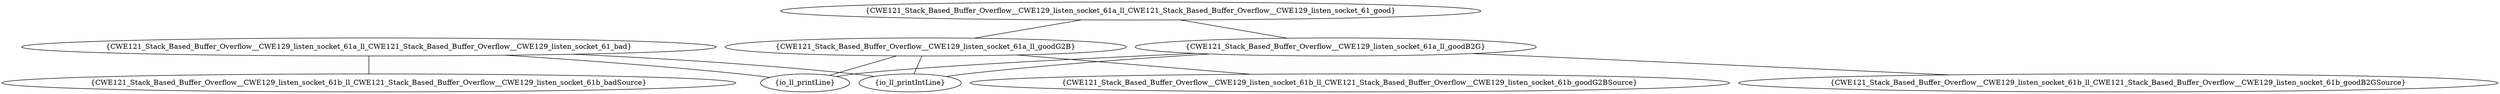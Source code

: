 graph "cg graph" {
CWE121_Stack_Based_Buffer_Overflow__CWE129_listen_socket_61a_ll_CWE121_Stack_Based_Buffer_Overflow__CWE129_listen_socket_61_bad [label="{CWE121_Stack_Based_Buffer_Overflow__CWE129_listen_socket_61a_ll_CWE121_Stack_Based_Buffer_Overflow__CWE129_listen_socket_61_bad}"];
CWE121_Stack_Based_Buffer_Overflow__CWE129_listen_socket_61b_ll_CWE121_Stack_Based_Buffer_Overflow__CWE129_listen_socket_61b_badSource [label="{CWE121_Stack_Based_Buffer_Overflow__CWE129_listen_socket_61b_ll_CWE121_Stack_Based_Buffer_Overflow__CWE129_listen_socket_61b_badSource}"];
io_ll_printIntLine [label="{io_ll_printIntLine}"];
io_ll_printLine [label="{io_ll_printLine}"];
CWE121_Stack_Based_Buffer_Overflow__CWE129_listen_socket_61a_ll_CWE121_Stack_Based_Buffer_Overflow__CWE129_listen_socket_61_good [label="{CWE121_Stack_Based_Buffer_Overflow__CWE129_listen_socket_61a_ll_CWE121_Stack_Based_Buffer_Overflow__CWE129_listen_socket_61_good}"];
CWE121_Stack_Based_Buffer_Overflow__CWE129_listen_socket_61a_ll_goodG2B [label="{CWE121_Stack_Based_Buffer_Overflow__CWE129_listen_socket_61a_ll_goodG2B}"];
CWE121_Stack_Based_Buffer_Overflow__CWE129_listen_socket_61a_ll_goodB2G [label="{CWE121_Stack_Based_Buffer_Overflow__CWE129_listen_socket_61a_ll_goodB2G}"];
CWE121_Stack_Based_Buffer_Overflow__CWE129_listen_socket_61b_ll_CWE121_Stack_Based_Buffer_Overflow__CWE129_listen_socket_61b_goodG2BSource [label="{CWE121_Stack_Based_Buffer_Overflow__CWE129_listen_socket_61b_ll_CWE121_Stack_Based_Buffer_Overflow__CWE129_listen_socket_61b_goodG2BSource}"];
CWE121_Stack_Based_Buffer_Overflow__CWE129_listen_socket_61b_ll_CWE121_Stack_Based_Buffer_Overflow__CWE129_listen_socket_61b_goodB2GSource [label="{CWE121_Stack_Based_Buffer_Overflow__CWE129_listen_socket_61b_ll_CWE121_Stack_Based_Buffer_Overflow__CWE129_listen_socket_61b_goodB2GSource}"];
CWE121_Stack_Based_Buffer_Overflow__CWE129_listen_socket_61a_ll_CWE121_Stack_Based_Buffer_Overflow__CWE129_listen_socket_61_bad -- CWE121_Stack_Based_Buffer_Overflow__CWE129_listen_socket_61b_ll_CWE121_Stack_Based_Buffer_Overflow__CWE129_listen_socket_61b_badSource;
CWE121_Stack_Based_Buffer_Overflow__CWE129_listen_socket_61a_ll_CWE121_Stack_Based_Buffer_Overflow__CWE129_listen_socket_61_bad -- io_ll_printIntLine;
CWE121_Stack_Based_Buffer_Overflow__CWE129_listen_socket_61a_ll_CWE121_Stack_Based_Buffer_Overflow__CWE129_listen_socket_61_bad -- io_ll_printLine;
CWE121_Stack_Based_Buffer_Overflow__CWE129_listen_socket_61a_ll_CWE121_Stack_Based_Buffer_Overflow__CWE129_listen_socket_61_good -- CWE121_Stack_Based_Buffer_Overflow__CWE129_listen_socket_61a_ll_goodG2B;
CWE121_Stack_Based_Buffer_Overflow__CWE129_listen_socket_61a_ll_CWE121_Stack_Based_Buffer_Overflow__CWE129_listen_socket_61_good -- CWE121_Stack_Based_Buffer_Overflow__CWE129_listen_socket_61a_ll_goodB2G;
CWE121_Stack_Based_Buffer_Overflow__CWE129_listen_socket_61a_ll_goodG2B -- CWE121_Stack_Based_Buffer_Overflow__CWE129_listen_socket_61b_ll_CWE121_Stack_Based_Buffer_Overflow__CWE129_listen_socket_61b_goodG2BSource;
CWE121_Stack_Based_Buffer_Overflow__CWE129_listen_socket_61a_ll_goodG2B -- io_ll_printIntLine;
CWE121_Stack_Based_Buffer_Overflow__CWE129_listen_socket_61a_ll_goodG2B -- io_ll_printLine;
CWE121_Stack_Based_Buffer_Overflow__CWE129_listen_socket_61a_ll_goodB2G -- CWE121_Stack_Based_Buffer_Overflow__CWE129_listen_socket_61b_ll_CWE121_Stack_Based_Buffer_Overflow__CWE129_listen_socket_61b_goodB2GSource;
CWE121_Stack_Based_Buffer_Overflow__CWE129_listen_socket_61a_ll_goodB2G -- io_ll_printIntLine;
CWE121_Stack_Based_Buffer_Overflow__CWE129_listen_socket_61a_ll_goodB2G -- io_ll_printLine;
}
